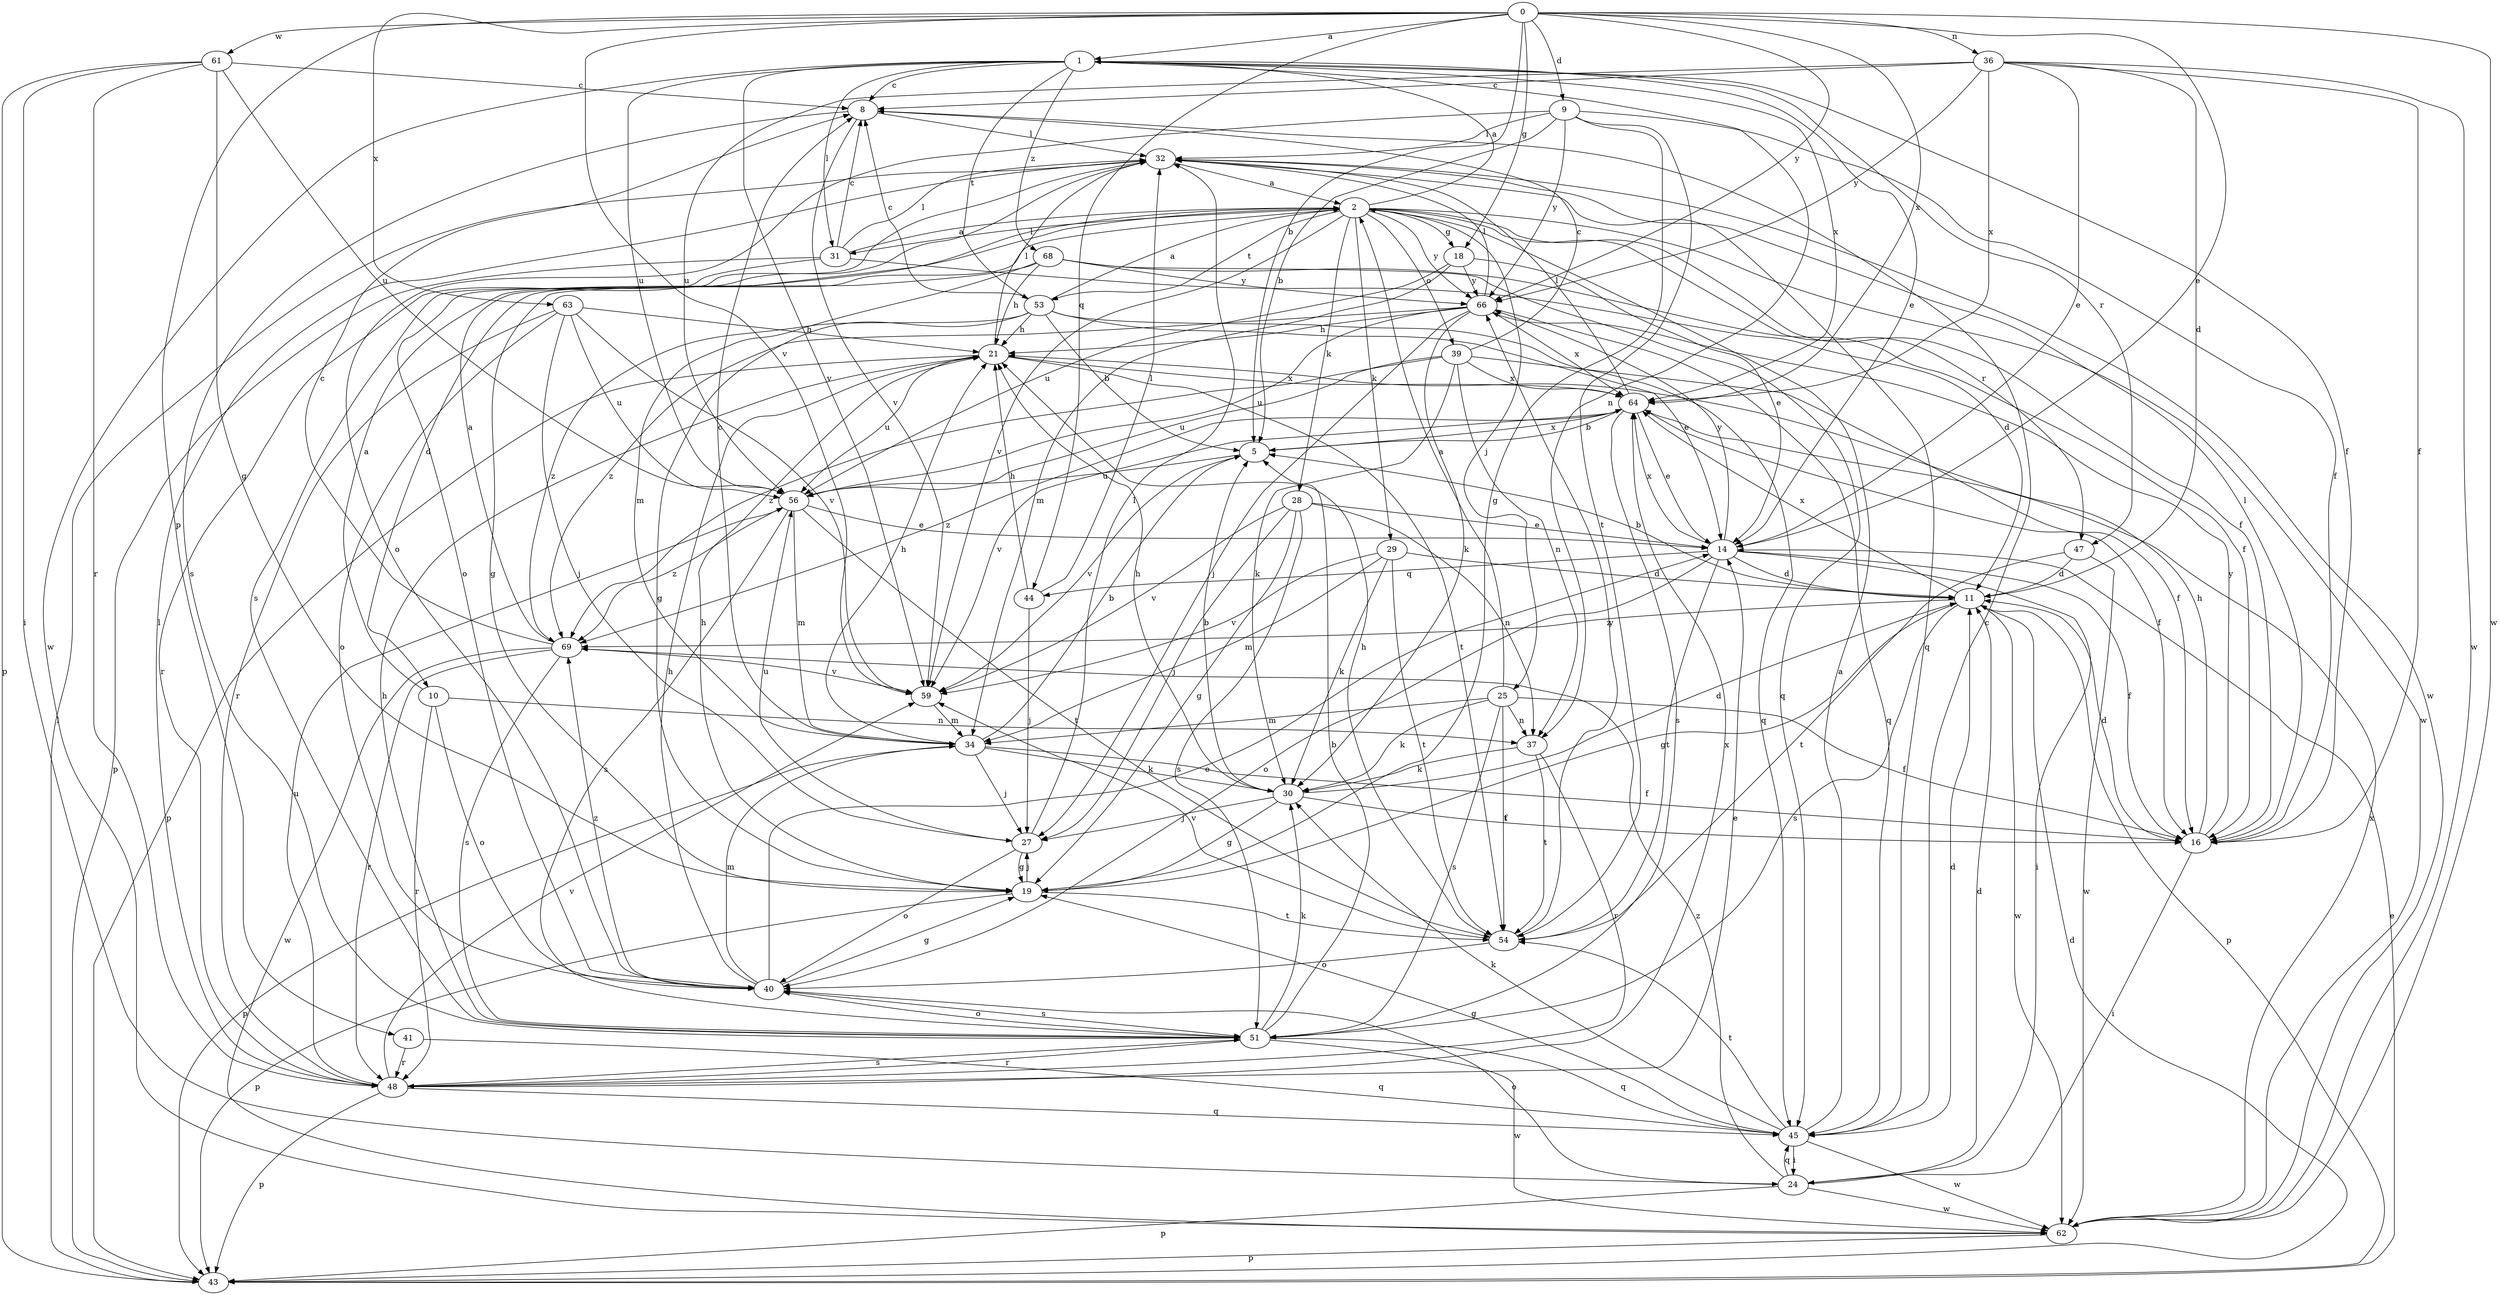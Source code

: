 strict digraph  {
0;
1;
2;
5;
8;
9;
10;
11;
14;
16;
18;
19;
21;
24;
25;
27;
28;
29;
30;
31;
32;
34;
36;
37;
39;
40;
41;
43;
44;
45;
47;
48;
51;
53;
54;
56;
59;
61;
62;
63;
64;
66;
68;
69;
0 -> 1  [label=a];
0 -> 5  [label=b];
0 -> 9  [label=d];
0 -> 14  [label=e];
0 -> 18  [label=g];
0 -> 36  [label=n];
0 -> 41  [label=p];
0 -> 44  [label=q];
0 -> 59  [label=v];
0 -> 61  [label=w];
0 -> 62  [label=w];
0 -> 63  [label=x];
0 -> 64  [label=x];
0 -> 66  [label=y];
1 -> 8  [label=c];
1 -> 14  [label=e];
1 -> 16  [label=f];
1 -> 31  [label=l];
1 -> 37  [label=n];
1 -> 47  [label=r];
1 -> 53  [label=t];
1 -> 56  [label=u];
1 -> 59  [label=v];
1 -> 62  [label=w];
1 -> 64  [label=x];
1 -> 68  [label=z];
2 -> 1  [label=a];
2 -> 10  [label=d];
2 -> 16  [label=f];
2 -> 18  [label=g];
2 -> 25  [label=j];
2 -> 28  [label=k];
2 -> 29  [label=k];
2 -> 31  [label=l];
2 -> 39  [label=o];
2 -> 47  [label=r];
2 -> 53  [label=t];
2 -> 59  [label=v];
2 -> 62  [label=w];
2 -> 66  [label=y];
5 -> 56  [label=u];
5 -> 59  [label=v];
5 -> 64  [label=x];
8 -> 32  [label=l];
8 -> 51  [label=s];
8 -> 59  [label=v];
9 -> 5  [label=b];
9 -> 16  [label=f];
9 -> 19  [label=g];
9 -> 32  [label=l];
9 -> 40  [label=o];
9 -> 54  [label=t];
9 -> 66  [label=y];
10 -> 2  [label=a];
10 -> 37  [label=n];
10 -> 40  [label=o];
10 -> 48  [label=r];
11 -> 5  [label=b];
11 -> 19  [label=g];
11 -> 43  [label=p];
11 -> 51  [label=s];
11 -> 62  [label=w];
11 -> 64  [label=x];
11 -> 69  [label=z];
14 -> 11  [label=d];
14 -> 16  [label=f];
14 -> 24  [label=i];
14 -> 40  [label=o];
14 -> 44  [label=q];
14 -> 54  [label=t];
14 -> 64  [label=x];
14 -> 66  [label=y];
16 -> 11  [label=d];
16 -> 21  [label=h];
16 -> 24  [label=i];
16 -> 32  [label=l];
16 -> 66  [label=y];
18 -> 14  [label=e];
18 -> 34  [label=m];
18 -> 56  [label=u];
18 -> 66  [label=y];
19 -> 21  [label=h];
19 -> 27  [label=j];
19 -> 43  [label=p];
19 -> 54  [label=t];
21 -> 32  [label=l];
21 -> 43  [label=p];
21 -> 54  [label=t];
21 -> 56  [label=u];
21 -> 64  [label=x];
24 -> 11  [label=d];
24 -> 40  [label=o];
24 -> 43  [label=p];
24 -> 45  [label=q];
24 -> 62  [label=w];
24 -> 69  [label=z];
25 -> 2  [label=a];
25 -> 16  [label=f];
25 -> 30  [label=k];
25 -> 34  [label=m];
25 -> 37  [label=n];
25 -> 51  [label=s];
25 -> 54  [label=t];
27 -> 19  [label=g];
27 -> 32  [label=l];
27 -> 40  [label=o];
27 -> 56  [label=u];
28 -> 14  [label=e];
28 -> 19  [label=g];
28 -> 27  [label=j];
28 -> 37  [label=n];
28 -> 51  [label=s];
28 -> 59  [label=v];
29 -> 11  [label=d];
29 -> 30  [label=k];
29 -> 34  [label=m];
29 -> 54  [label=t];
29 -> 59  [label=v];
30 -> 5  [label=b];
30 -> 11  [label=d];
30 -> 16  [label=f];
30 -> 19  [label=g];
30 -> 21  [label=h];
30 -> 27  [label=j];
31 -> 2  [label=a];
31 -> 8  [label=c];
31 -> 11  [label=d];
31 -> 32  [label=l];
31 -> 43  [label=p];
31 -> 48  [label=r];
32 -> 2  [label=a];
32 -> 40  [label=o];
32 -> 45  [label=q];
32 -> 51  [label=s];
32 -> 62  [label=w];
34 -> 5  [label=b];
34 -> 8  [label=c];
34 -> 16  [label=f];
34 -> 21  [label=h];
34 -> 27  [label=j];
34 -> 30  [label=k];
34 -> 43  [label=p];
36 -> 8  [label=c];
36 -> 11  [label=d];
36 -> 14  [label=e];
36 -> 16  [label=f];
36 -> 56  [label=u];
36 -> 62  [label=w];
36 -> 64  [label=x];
36 -> 66  [label=y];
37 -> 30  [label=k];
37 -> 48  [label=r];
37 -> 54  [label=t];
39 -> 8  [label=c];
39 -> 16  [label=f];
39 -> 30  [label=k];
39 -> 37  [label=n];
39 -> 56  [label=u];
39 -> 64  [label=x];
39 -> 69  [label=z];
40 -> 14  [label=e];
40 -> 19  [label=g];
40 -> 21  [label=h];
40 -> 34  [label=m];
40 -> 51  [label=s];
40 -> 69  [label=z];
41 -> 45  [label=q];
41 -> 48  [label=r];
43 -> 11  [label=d];
43 -> 14  [label=e];
43 -> 32  [label=l];
44 -> 21  [label=h];
44 -> 27  [label=j];
44 -> 32  [label=l];
45 -> 2  [label=a];
45 -> 8  [label=c];
45 -> 11  [label=d];
45 -> 19  [label=g];
45 -> 24  [label=i];
45 -> 30  [label=k];
45 -> 54  [label=t];
45 -> 62  [label=w];
47 -> 11  [label=d];
47 -> 54  [label=t];
47 -> 62  [label=w];
48 -> 14  [label=e];
48 -> 32  [label=l];
48 -> 43  [label=p];
48 -> 45  [label=q];
48 -> 51  [label=s];
48 -> 56  [label=u];
48 -> 59  [label=v];
48 -> 64  [label=x];
51 -> 5  [label=b];
51 -> 21  [label=h];
51 -> 30  [label=k];
51 -> 40  [label=o];
51 -> 45  [label=q];
51 -> 48  [label=r];
51 -> 62  [label=w];
53 -> 2  [label=a];
53 -> 5  [label=b];
53 -> 8  [label=c];
53 -> 14  [label=e];
53 -> 19  [label=g];
53 -> 21  [label=h];
53 -> 45  [label=q];
53 -> 69  [label=z];
54 -> 21  [label=h];
54 -> 40  [label=o];
54 -> 59  [label=v];
54 -> 66  [label=y];
56 -> 14  [label=e];
56 -> 34  [label=m];
56 -> 51  [label=s];
56 -> 54  [label=t];
56 -> 69  [label=z];
59 -> 34  [label=m];
61 -> 8  [label=c];
61 -> 19  [label=g];
61 -> 24  [label=i];
61 -> 43  [label=p];
61 -> 48  [label=r];
61 -> 56  [label=u];
62 -> 43  [label=p];
62 -> 64  [label=x];
63 -> 21  [label=h];
63 -> 27  [label=j];
63 -> 40  [label=o];
63 -> 48  [label=r];
63 -> 56  [label=u];
63 -> 59  [label=v];
64 -> 5  [label=b];
64 -> 14  [label=e];
64 -> 16  [label=f];
64 -> 32  [label=l];
64 -> 51  [label=s];
64 -> 59  [label=v];
64 -> 69  [label=z];
66 -> 21  [label=h];
66 -> 27  [label=j];
66 -> 30  [label=k];
66 -> 32  [label=l];
66 -> 45  [label=q];
66 -> 56  [label=u];
66 -> 64  [label=x];
66 -> 69  [label=z];
68 -> 16  [label=f];
68 -> 19  [label=g];
68 -> 21  [label=h];
68 -> 34  [label=m];
68 -> 45  [label=q];
68 -> 66  [label=y];
69 -> 2  [label=a];
69 -> 8  [label=c];
69 -> 48  [label=r];
69 -> 51  [label=s];
69 -> 59  [label=v];
69 -> 62  [label=w];
}
